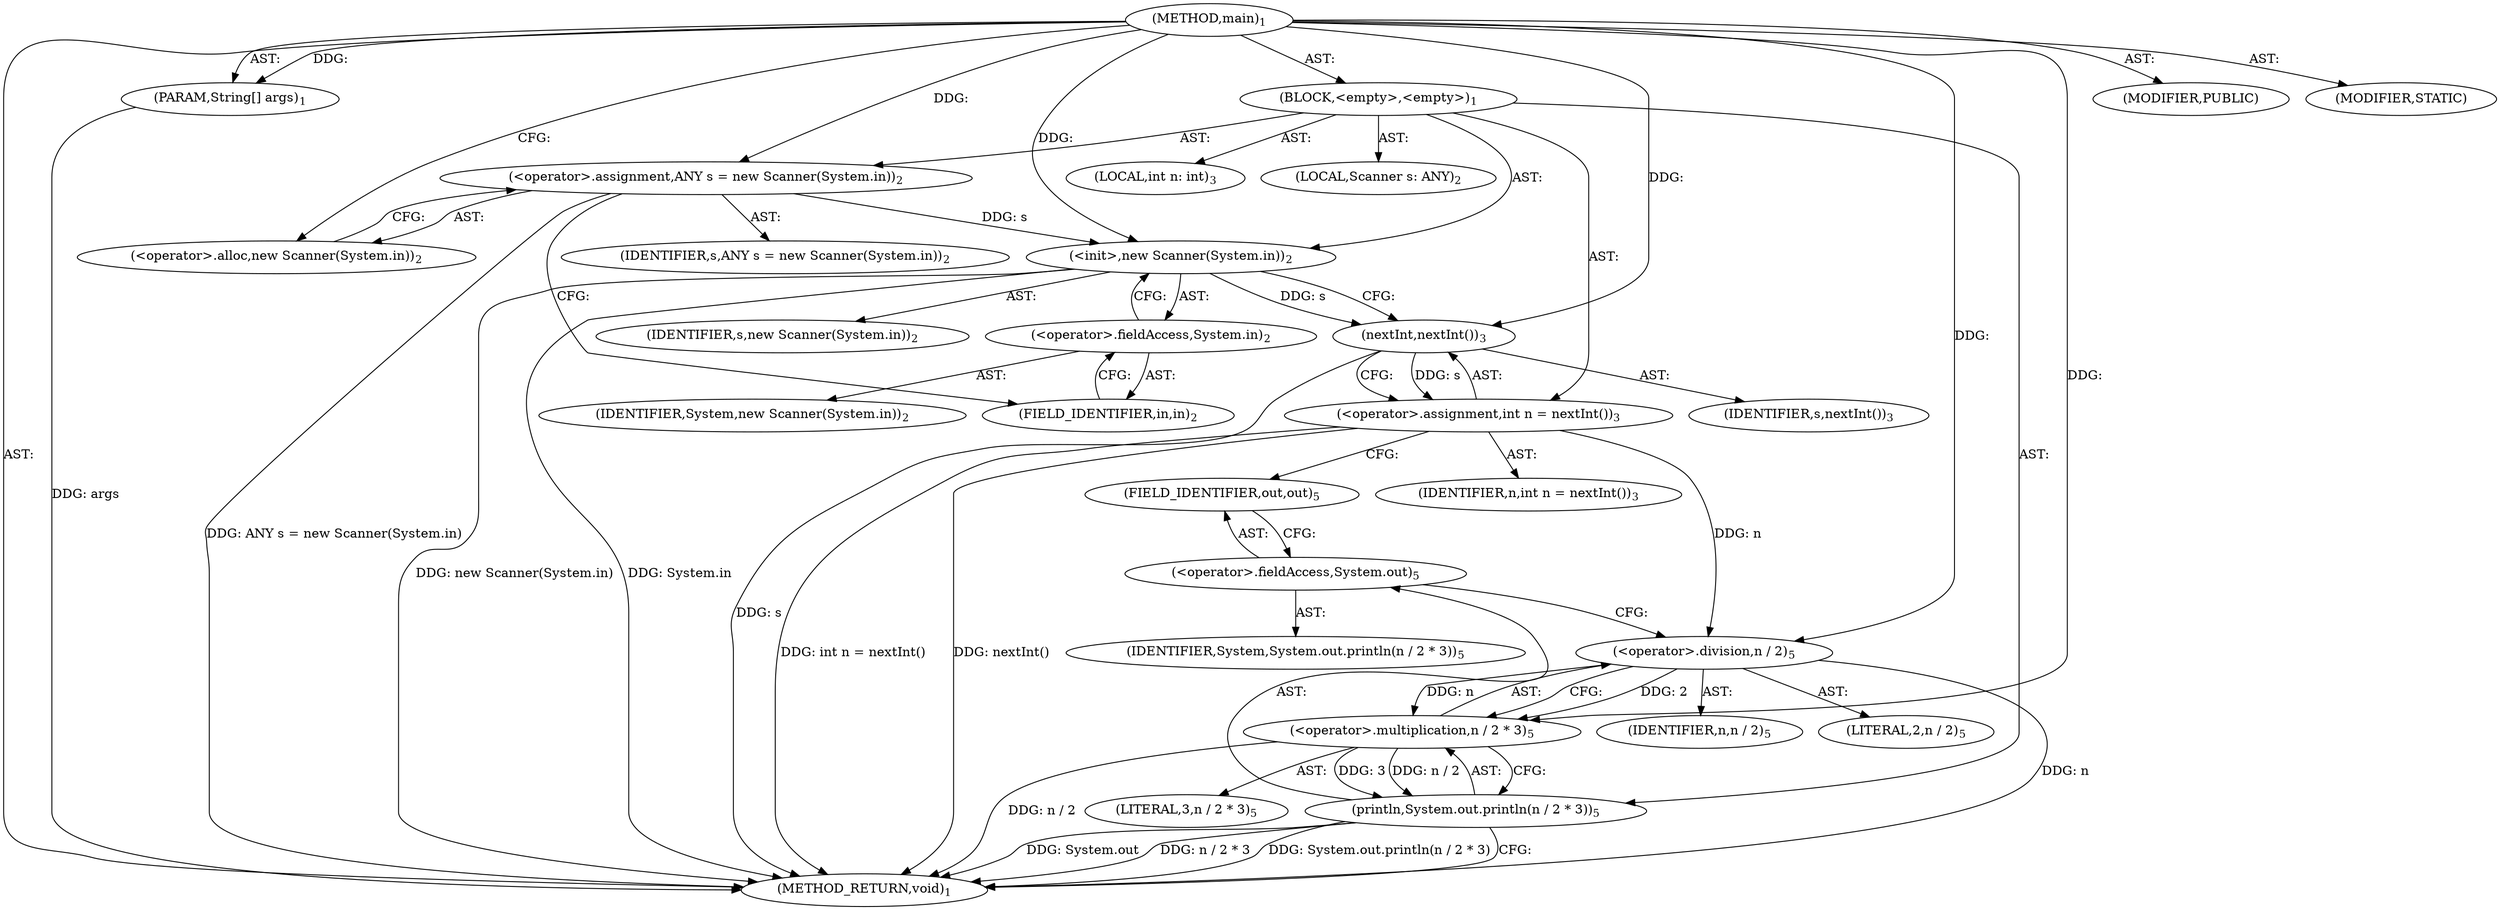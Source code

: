 digraph "main" {  
"19" [label = <(METHOD,main)<SUB>1</SUB>> ]
"20" [label = <(PARAM,String[] args)<SUB>1</SUB>> ]
"21" [label = <(BLOCK,&lt;empty&gt;,&lt;empty&gt;)<SUB>1</SUB>> ]
"4" [label = <(LOCAL,Scanner s: ANY)<SUB>2</SUB>> ]
"22" [label = <(&lt;operator&gt;.assignment,ANY s = new Scanner(System.in))<SUB>2</SUB>> ]
"23" [label = <(IDENTIFIER,s,ANY s = new Scanner(System.in))<SUB>2</SUB>> ]
"24" [label = <(&lt;operator&gt;.alloc,new Scanner(System.in))<SUB>2</SUB>> ]
"25" [label = <(&lt;init&gt;,new Scanner(System.in))<SUB>2</SUB>> ]
"3" [label = <(IDENTIFIER,s,new Scanner(System.in))<SUB>2</SUB>> ]
"26" [label = <(&lt;operator&gt;.fieldAccess,System.in)<SUB>2</SUB>> ]
"27" [label = <(IDENTIFIER,System,new Scanner(System.in))<SUB>2</SUB>> ]
"28" [label = <(FIELD_IDENTIFIER,in,in)<SUB>2</SUB>> ]
"29" [label = <(LOCAL,int n: int)<SUB>3</SUB>> ]
"30" [label = <(&lt;operator&gt;.assignment,int n = nextInt())<SUB>3</SUB>> ]
"31" [label = <(IDENTIFIER,n,int n = nextInt())<SUB>3</SUB>> ]
"32" [label = <(nextInt,nextInt())<SUB>3</SUB>> ]
"33" [label = <(IDENTIFIER,s,nextInt())<SUB>3</SUB>> ]
"34" [label = <(println,System.out.println(n / 2 * 3))<SUB>5</SUB>> ]
"35" [label = <(&lt;operator&gt;.fieldAccess,System.out)<SUB>5</SUB>> ]
"36" [label = <(IDENTIFIER,System,System.out.println(n / 2 * 3))<SUB>5</SUB>> ]
"37" [label = <(FIELD_IDENTIFIER,out,out)<SUB>5</SUB>> ]
"38" [label = <(&lt;operator&gt;.multiplication,n / 2 * 3)<SUB>5</SUB>> ]
"39" [label = <(&lt;operator&gt;.division,n / 2)<SUB>5</SUB>> ]
"40" [label = <(IDENTIFIER,n,n / 2)<SUB>5</SUB>> ]
"41" [label = <(LITERAL,2,n / 2)<SUB>5</SUB>> ]
"42" [label = <(LITERAL,3,n / 2 * 3)<SUB>5</SUB>> ]
"43" [label = <(MODIFIER,PUBLIC)> ]
"44" [label = <(MODIFIER,STATIC)> ]
"45" [label = <(METHOD_RETURN,void)<SUB>1</SUB>> ]
  "19" -> "20"  [ label = "AST: "] 
  "19" -> "21"  [ label = "AST: "] 
  "19" -> "43"  [ label = "AST: "] 
  "19" -> "44"  [ label = "AST: "] 
  "19" -> "45"  [ label = "AST: "] 
  "21" -> "4"  [ label = "AST: "] 
  "21" -> "22"  [ label = "AST: "] 
  "21" -> "25"  [ label = "AST: "] 
  "21" -> "29"  [ label = "AST: "] 
  "21" -> "30"  [ label = "AST: "] 
  "21" -> "34"  [ label = "AST: "] 
  "22" -> "23"  [ label = "AST: "] 
  "22" -> "24"  [ label = "AST: "] 
  "25" -> "3"  [ label = "AST: "] 
  "25" -> "26"  [ label = "AST: "] 
  "26" -> "27"  [ label = "AST: "] 
  "26" -> "28"  [ label = "AST: "] 
  "30" -> "31"  [ label = "AST: "] 
  "30" -> "32"  [ label = "AST: "] 
  "32" -> "33"  [ label = "AST: "] 
  "34" -> "35"  [ label = "AST: "] 
  "34" -> "38"  [ label = "AST: "] 
  "35" -> "36"  [ label = "AST: "] 
  "35" -> "37"  [ label = "AST: "] 
  "38" -> "39"  [ label = "AST: "] 
  "38" -> "42"  [ label = "AST: "] 
  "39" -> "40"  [ label = "AST: "] 
  "39" -> "41"  [ label = "AST: "] 
  "22" -> "28"  [ label = "CFG: "] 
  "25" -> "32"  [ label = "CFG: "] 
  "30" -> "37"  [ label = "CFG: "] 
  "34" -> "45"  [ label = "CFG: "] 
  "24" -> "22"  [ label = "CFG: "] 
  "26" -> "25"  [ label = "CFG: "] 
  "32" -> "30"  [ label = "CFG: "] 
  "35" -> "39"  [ label = "CFG: "] 
  "38" -> "34"  [ label = "CFG: "] 
  "28" -> "26"  [ label = "CFG: "] 
  "37" -> "35"  [ label = "CFG: "] 
  "39" -> "38"  [ label = "CFG: "] 
  "19" -> "24"  [ label = "CFG: "] 
  "20" -> "45"  [ label = "DDG: args"] 
  "22" -> "45"  [ label = "DDG: ANY s = new Scanner(System.in)"] 
  "25" -> "45"  [ label = "DDG: System.in"] 
  "25" -> "45"  [ label = "DDG: new Scanner(System.in)"] 
  "32" -> "45"  [ label = "DDG: s"] 
  "30" -> "45"  [ label = "DDG: nextInt()"] 
  "30" -> "45"  [ label = "DDG: int n = nextInt()"] 
  "34" -> "45"  [ label = "DDG: System.out"] 
  "39" -> "45"  [ label = "DDG: n"] 
  "38" -> "45"  [ label = "DDG: n / 2"] 
  "34" -> "45"  [ label = "DDG: n / 2 * 3"] 
  "34" -> "45"  [ label = "DDG: System.out.println(n / 2 * 3)"] 
  "19" -> "20"  [ label = "DDG: "] 
  "19" -> "22"  [ label = "DDG: "] 
  "32" -> "30"  [ label = "DDG: s"] 
  "22" -> "25"  [ label = "DDG: s"] 
  "19" -> "25"  [ label = "DDG: "] 
  "38" -> "34"  [ label = "DDG: n / 2"] 
  "38" -> "34"  [ label = "DDG: 3"] 
  "25" -> "32"  [ label = "DDG: s"] 
  "19" -> "32"  [ label = "DDG: "] 
  "39" -> "38"  [ label = "DDG: n"] 
  "39" -> "38"  [ label = "DDG: 2"] 
  "19" -> "38"  [ label = "DDG: "] 
  "30" -> "39"  [ label = "DDG: n"] 
  "19" -> "39"  [ label = "DDG: "] 
}
